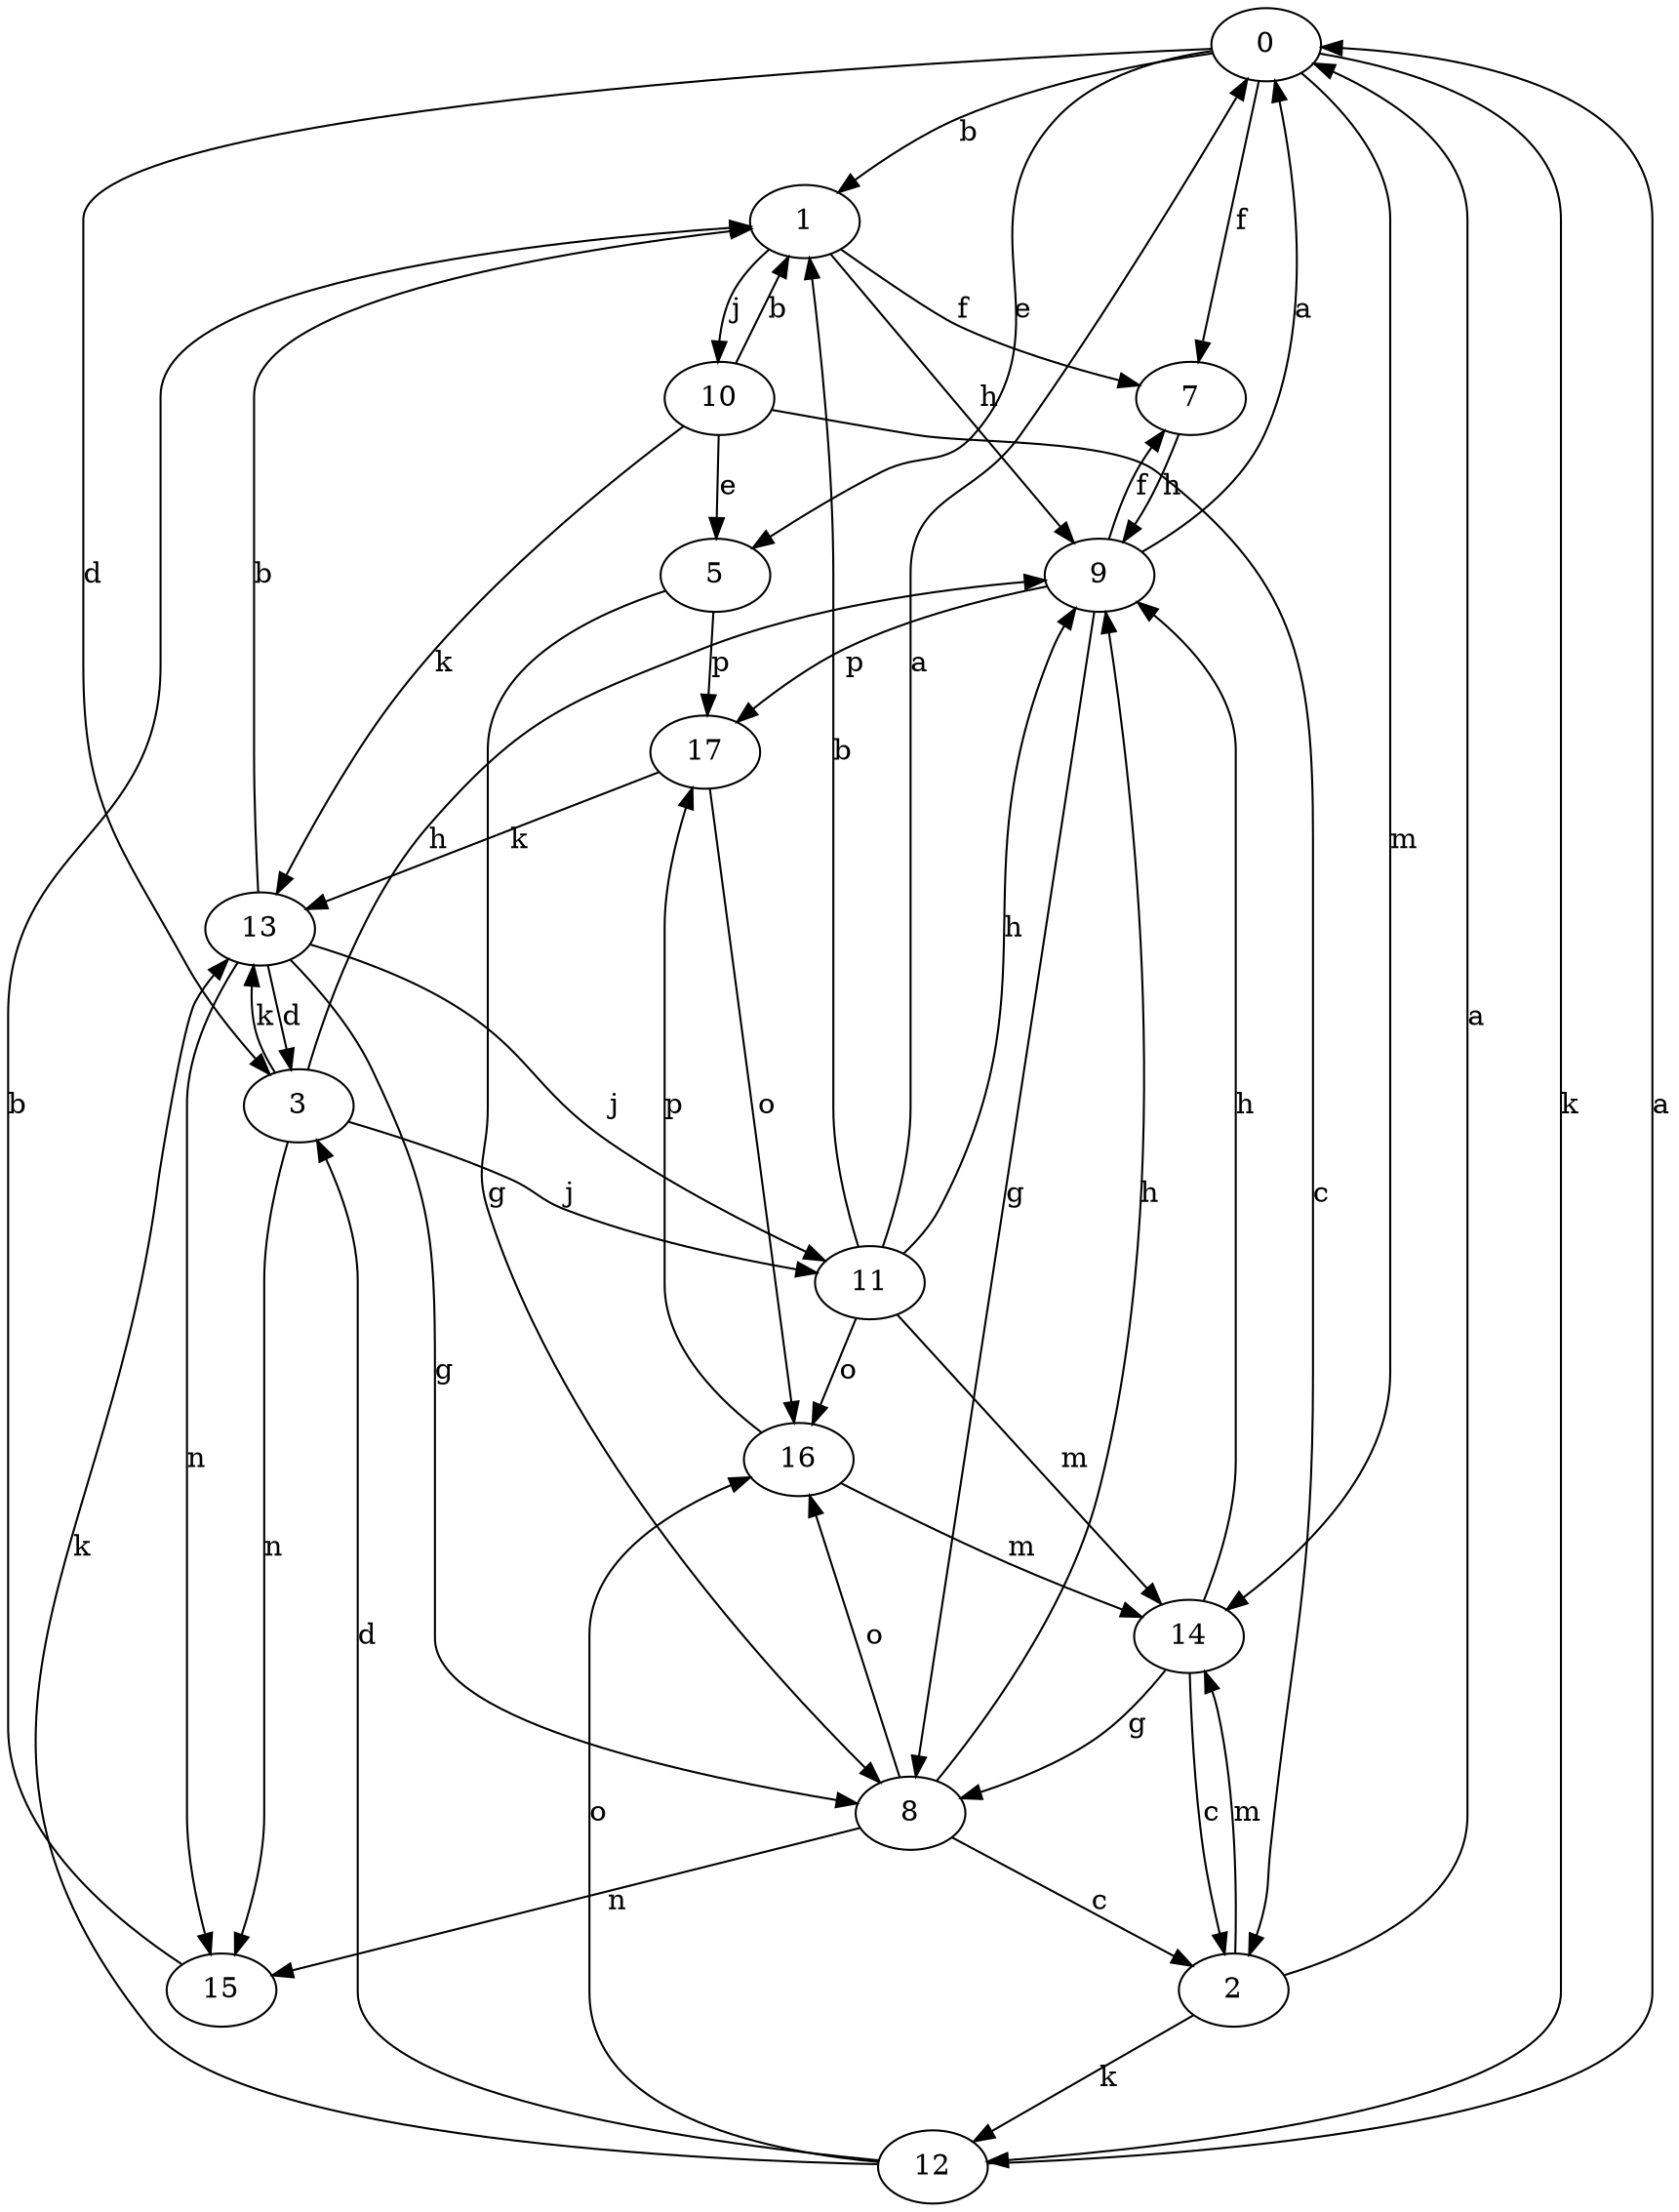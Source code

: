 strict digraph  {
0;
1;
2;
3;
5;
7;
8;
9;
10;
11;
12;
13;
14;
15;
16;
17;
0 -> 1  [label=b];
0 -> 3  [label=d];
0 -> 5  [label=e];
0 -> 7  [label=f];
0 -> 12  [label=k];
0 -> 14  [label=m];
1 -> 7  [label=f];
1 -> 9  [label=h];
1 -> 10  [label=j];
2 -> 0  [label=a];
2 -> 12  [label=k];
2 -> 14  [label=m];
3 -> 9  [label=h];
3 -> 11  [label=j];
3 -> 13  [label=k];
3 -> 15  [label=n];
5 -> 8  [label=g];
5 -> 17  [label=p];
7 -> 9  [label=h];
8 -> 2  [label=c];
8 -> 9  [label=h];
8 -> 15  [label=n];
8 -> 16  [label=o];
9 -> 0  [label=a];
9 -> 7  [label=f];
9 -> 8  [label=g];
9 -> 17  [label=p];
10 -> 1  [label=b];
10 -> 2  [label=c];
10 -> 5  [label=e];
10 -> 13  [label=k];
11 -> 0  [label=a];
11 -> 1  [label=b];
11 -> 9  [label=h];
11 -> 14  [label=m];
11 -> 16  [label=o];
12 -> 0  [label=a];
12 -> 3  [label=d];
12 -> 13  [label=k];
12 -> 16  [label=o];
13 -> 1  [label=b];
13 -> 3  [label=d];
13 -> 8  [label=g];
13 -> 11  [label=j];
13 -> 15  [label=n];
14 -> 2  [label=c];
14 -> 8  [label=g];
14 -> 9  [label=h];
15 -> 1  [label=b];
16 -> 14  [label=m];
16 -> 17  [label=p];
17 -> 13  [label=k];
17 -> 16  [label=o];
}
